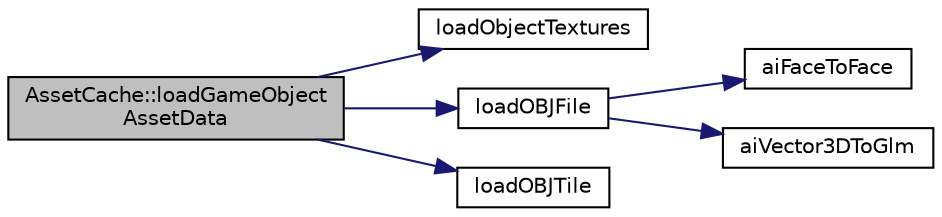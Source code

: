 digraph "AssetCache::loadGameObjectAssetData"
{
 // LATEX_PDF_SIZE
  edge [fontname="Helvetica",fontsize="10",labelfontname="Helvetica",labelfontsize="10"];
  node [fontname="Helvetica",fontsize="10",shape=record];
  rankdir="LR";
  Node1 [label="AssetCache::loadGameObject\lAssetData",height=0.2,width=0.4,color="black", fillcolor="grey75", style="filled", fontcolor="black",tooltip="Loads the game object assets data."];
  Node1 -> Node2 [color="midnightblue",fontsize="10",style="solid",fontname="Helvetica"];
  Node2 [label="loadObjectTextures",height=0.2,width=0.4,color="black", fillcolor="white", style="filled",URL="$TextureReader_8cpp.html#adb1dab8a49890c1b2f5a9284ce96cf1e",tooltip="Reads all the object's textures + character textures into a map (key=filename, value=ImageData)"];
  Node1 -> Node3 [color="midnightblue",fontsize="10",style="solid",fontname="Helvetica"];
  Node3 [label="loadOBJFile",height=0.2,width=0.4,color="black", fillcolor="white", style="filled",URL="$Assimp_8cpp.html#a6f1ebaee5863a79b370bbbeb6be919c5",tooltip="Loads the object from the given path."];
  Node3 -> Node4 [color="midnightblue",fontsize="10",style="solid",fontname="Helvetica"];
  Node4 [label="aiFaceToFace",height=0.2,width=0.4,color="black", fillcolor="white", style="filled",URL="$Assimp_8cpp.html#a7cbf60c3304e9dd0f4aa2171ec35c28f",tooltip="Convert aiFace to RehtiGraphics Face."];
  Node3 -> Node5 [color="midnightblue",fontsize="10",style="solid",fontname="Helvetica"];
  Node5 [label="aiVector3DToGlm",height=0.2,width=0.4,color="black", fillcolor="white", style="filled",URL="$Assimp_8cpp.html#af714162056ba854a84fa8ff6ee9ff516",tooltip="Convert aiVector3D to glm::vec3."];
  Node1 -> Node6 [color="midnightblue",fontsize="10",style="solid",fontname="Helvetica"];
  Node6 [label="loadOBJTile",height=0.2,width=0.4,color="black", fillcolor="white", style="filled",URL="$Assimp_8cpp.html#a647777c148522f88db2c6cbb4a398039",tooltip="Loads a double sided tile object."];
}
